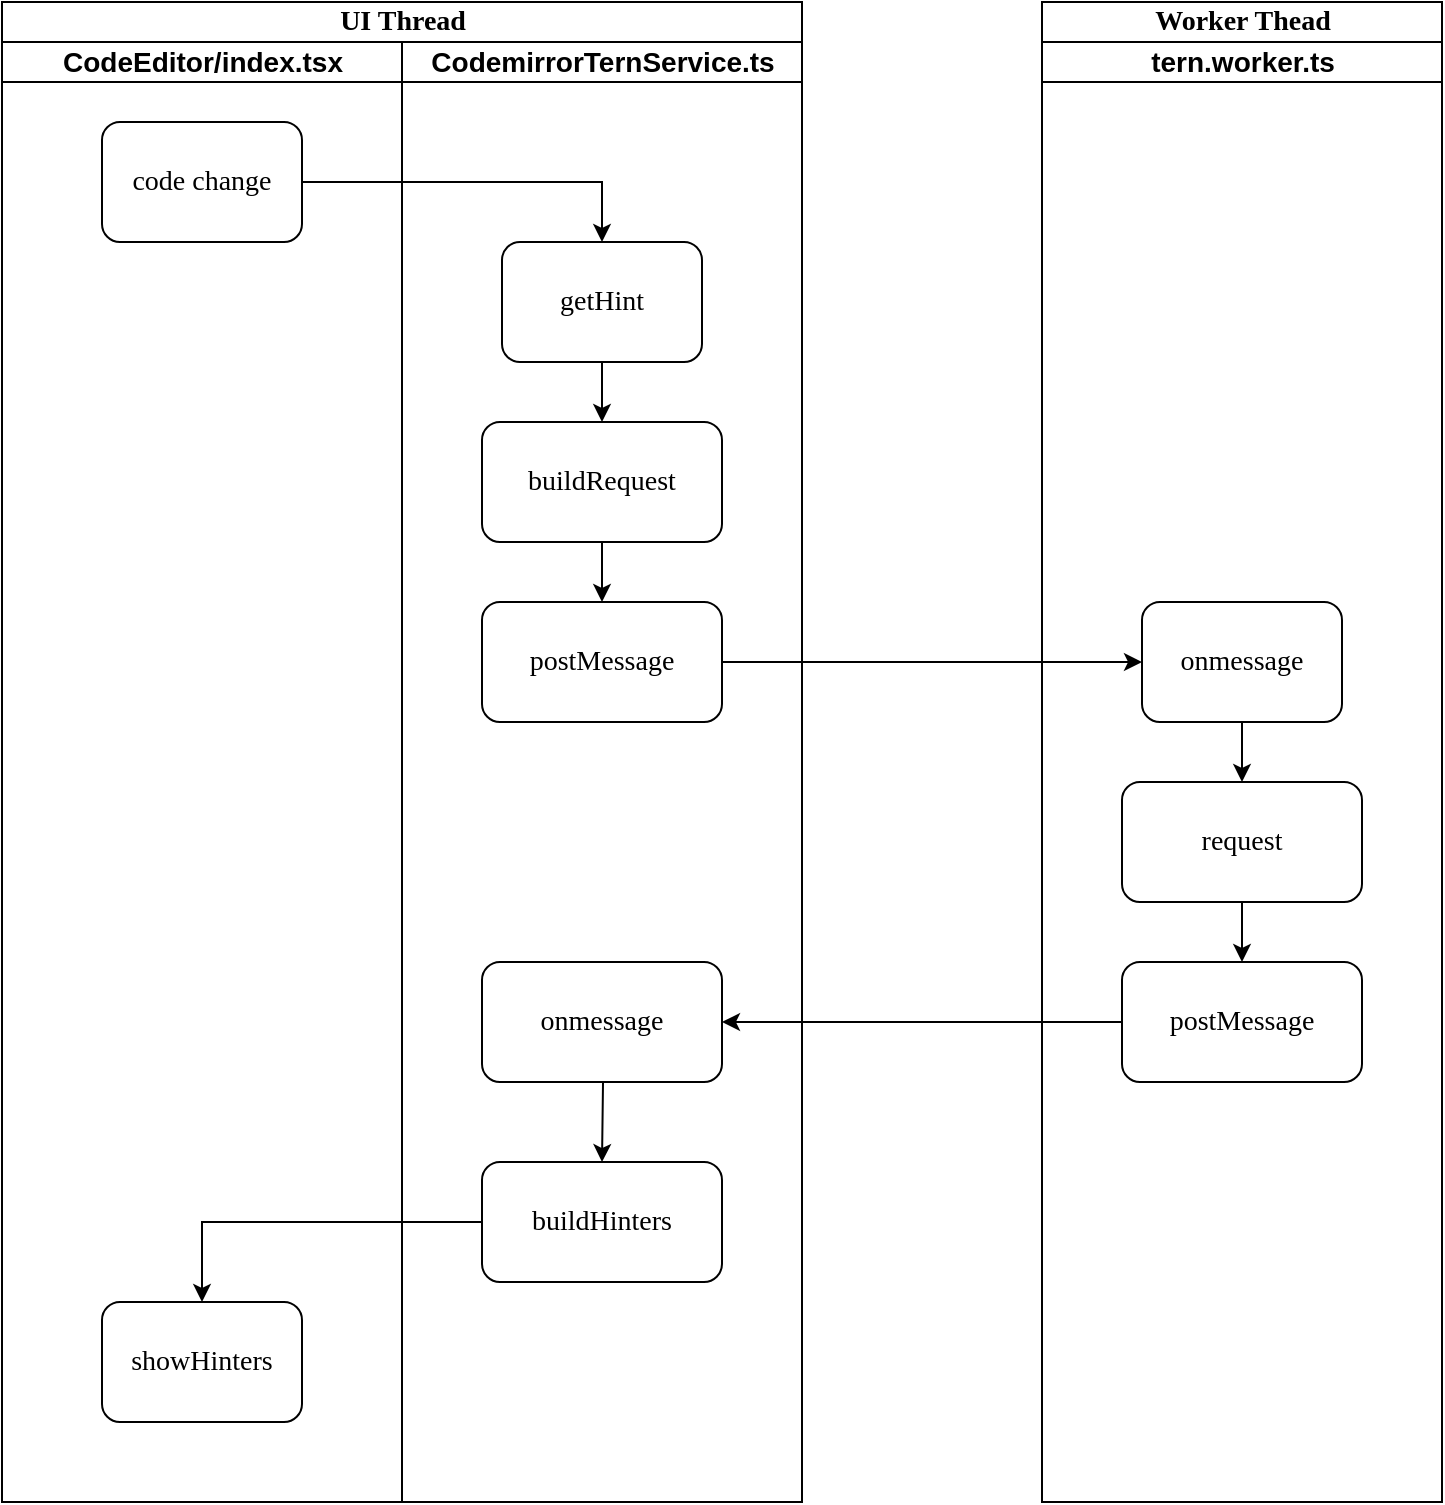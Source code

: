 <mxfile version="22.0.8" type="github">
  <diagram name="Page-1" id="74e2e168-ea6b-b213-b513-2b3c1d86103e">
    <mxGraphModel dx="2060" dy="1057" grid="0" gridSize="10" guides="1" tooltips="1" connect="1" arrows="1" fold="1" page="0" pageScale="1" pageWidth="1100" pageHeight="850" background="none" math="0" shadow="0">
      <root>
        <mxCell id="0" />
        <mxCell id="1" parent="0" />
        <mxCell id="77e6c97f196da883-1" value="UI Thread" style="swimlane;html=1;childLayout=stackLayout;startSize=20;rounded=0;shadow=0;labelBackgroundColor=none;strokeWidth=1;fontFamily=Verdana;fontSize=14;align=center;" parent="1" vertex="1">
          <mxGeometry x="70" y="40" width="400" height="750" as="geometry" />
        </mxCell>
        <mxCell id="77e6c97f196da883-2" value="CodeEditor/index.tsx" style="swimlane;html=1;startSize=20;fontSize=14;" parent="77e6c97f196da883-1" vertex="1">
          <mxGeometry y="20" width="200" height="730" as="geometry" />
        </mxCell>
        <mxCell id="77e6c97f196da883-8" value="code change" style="rounded=1;whiteSpace=wrap;html=1;shadow=0;labelBackgroundColor=none;strokeWidth=1;fontFamily=Verdana;fontSize=14;align=center;" parent="77e6c97f196da883-2" vertex="1">
          <mxGeometry x="50" y="40" width="100" height="60" as="geometry" />
        </mxCell>
        <mxCell id="77e6c97f196da883-9" value="showHinters" style="rounded=1;whiteSpace=wrap;html=1;shadow=0;labelBackgroundColor=none;strokeWidth=1;fontFamily=Verdana;fontSize=14;align=center;" parent="77e6c97f196da883-2" vertex="1">
          <mxGeometry x="50" y="630" width="100" height="60" as="geometry" />
        </mxCell>
        <mxCell id="77e6c97f196da883-3" value="CodemirrorTernService.ts" style="swimlane;html=1;startSize=20;fontSize=14;" parent="77e6c97f196da883-1" vertex="1">
          <mxGeometry x="200" y="20" width="200" height="730" as="geometry" />
        </mxCell>
        <mxCell id="NnbhlHtqW0iQ0ZALehOF-2" value="" style="edgeStyle=orthogonalEdgeStyle;rounded=0;orthogonalLoop=1;jettySize=auto;html=1;" edge="1" parent="77e6c97f196da883-3" source="77e6c97f196da883-11" target="NnbhlHtqW0iQ0ZALehOF-1">
          <mxGeometry relative="1" as="geometry" />
        </mxCell>
        <mxCell id="77e6c97f196da883-11" value="getHint" style="rounded=1;whiteSpace=wrap;html=1;shadow=0;labelBackgroundColor=none;strokeWidth=1;fontFamily=Verdana;fontSize=14;align=center;" parent="77e6c97f196da883-3" vertex="1">
          <mxGeometry x="50" y="100" width="100" height="60" as="geometry" />
        </mxCell>
        <mxCell id="NnbhlHtqW0iQ0ZALehOF-14" value="" style="edgeStyle=orthogonalEdgeStyle;rounded=0;orthogonalLoop=1;jettySize=auto;html=1;" edge="1" parent="77e6c97f196da883-3" source="NnbhlHtqW0iQ0ZALehOF-1" target="NnbhlHtqW0iQ0ZALehOF-13">
          <mxGeometry relative="1" as="geometry" />
        </mxCell>
        <mxCell id="NnbhlHtqW0iQ0ZALehOF-1" value="buildRequest" style="whiteSpace=wrap;html=1;fontSize=14;fontFamily=Verdana;rounded=1;shadow=0;labelBackgroundColor=none;strokeWidth=1;" vertex="1" parent="77e6c97f196da883-3">
          <mxGeometry x="40" y="190" width="120" height="60" as="geometry" />
        </mxCell>
        <mxCell id="NnbhlHtqW0iQ0ZALehOF-13" value="postMessage" style="whiteSpace=wrap;html=1;fontSize=14;fontFamily=Verdana;rounded=1;shadow=0;labelBackgroundColor=none;strokeWidth=1;" vertex="1" parent="77e6c97f196da883-3">
          <mxGeometry x="40" y="280" width="120" height="60" as="geometry" />
        </mxCell>
        <mxCell id="NnbhlHtqW0iQ0ZALehOF-23" value="" style="edgeStyle=orthogonalEdgeStyle;rounded=0;orthogonalLoop=1;jettySize=auto;html=1;" edge="1" parent="77e6c97f196da883-3" target="NnbhlHtqW0iQ0ZALehOF-22">
          <mxGeometry relative="1" as="geometry">
            <mxPoint x="100" y="480" as="sourcePoint" />
          </mxGeometry>
        </mxCell>
        <mxCell id="NnbhlHtqW0iQ0ZALehOF-20" value="onmessage" style="whiteSpace=wrap;html=1;fontSize=14;fontFamily=Verdana;rounded=1;shadow=0;labelBackgroundColor=none;strokeWidth=1;" vertex="1" parent="77e6c97f196da883-3">
          <mxGeometry x="40" y="460" width="120" height="60" as="geometry" />
        </mxCell>
        <mxCell id="NnbhlHtqW0iQ0ZALehOF-22" value="buildHinters" style="whiteSpace=wrap;html=1;fontSize=14;fontFamily=Verdana;rounded=1;shadow=0;labelBackgroundColor=none;strokeWidth=1;" vertex="1" parent="77e6c97f196da883-3">
          <mxGeometry x="40" y="560" width="120" height="60" as="geometry" />
        </mxCell>
        <mxCell id="NnbhlHtqW0iQ0ZALehOF-24" style="edgeStyle=orthogonalEdgeStyle;rounded=0;orthogonalLoop=1;jettySize=auto;html=1;" edge="1" parent="77e6c97f196da883-1" source="NnbhlHtqW0iQ0ZALehOF-22" target="77e6c97f196da883-9">
          <mxGeometry relative="1" as="geometry" />
        </mxCell>
        <mxCell id="NnbhlHtqW0iQ0ZALehOF-25" style="edgeStyle=orthogonalEdgeStyle;rounded=0;orthogonalLoop=1;jettySize=auto;html=1;entryX=0.5;entryY=0;entryDx=0;entryDy=0;" edge="1" parent="77e6c97f196da883-1" source="77e6c97f196da883-8" target="77e6c97f196da883-11">
          <mxGeometry relative="1" as="geometry" />
        </mxCell>
        <mxCell id="NnbhlHtqW0iQ0ZALehOF-3" value="Worker Thead" style="swimlane;html=1;childLayout=stackLayout;startSize=20;rounded=0;shadow=0;labelBackgroundColor=none;strokeWidth=1;fontFamily=Verdana;fontSize=14;align=center;" vertex="1" parent="1">
          <mxGeometry x="590" y="40" width="200" height="750" as="geometry" />
        </mxCell>
        <mxCell id="NnbhlHtqW0iQ0ZALehOF-9" value="tern.worker.ts" style="swimlane;html=1;startSize=20;fontSize=14;" vertex="1" parent="NnbhlHtqW0iQ0ZALehOF-3">
          <mxGeometry y="20" width="200" height="730" as="geometry" />
        </mxCell>
        <mxCell id="NnbhlHtqW0iQ0ZALehOF-12" value="request" style="whiteSpace=wrap;html=1;fontSize=14;fontFamily=Verdana;rounded=1;shadow=0;labelBackgroundColor=none;strokeWidth=1;" vertex="1" parent="NnbhlHtqW0iQ0ZALehOF-9">
          <mxGeometry x="40" y="370" width="120" height="60" as="geometry" />
        </mxCell>
        <mxCell id="NnbhlHtqW0iQ0ZALehOF-6" value="onmessage" style="rounded=1;whiteSpace=wrap;html=1;shadow=0;labelBackgroundColor=none;strokeWidth=1;fontFamily=Verdana;fontSize=14;align=center;" vertex="1" parent="NnbhlHtqW0iQ0ZALehOF-9">
          <mxGeometry x="50" y="280" width="100" height="60" as="geometry" />
        </mxCell>
        <mxCell id="NnbhlHtqW0iQ0ZALehOF-17" style="edgeStyle=orthogonalEdgeStyle;rounded=0;orthogonalLoop=1;jettySize=auto;html=1;" edge="1" parent="NnbhlHtqW0iQ0ZALehOF-9" source="NnbhlHtqW0iQ0ZALehOF-6" target="NnbhlHtqW0iQ0ZALehOF-12">
          <mxGeometry relative="1" as="geometry" />
        </mxCell>
        <mxCell id="NnbhlHtqW0iQ0ZALehOF-18" value="postMessage" style="whiteSpace=wrap;html=1;fontSize=14;fontFamily=Verdana;rounded=1;shadow=0;labelBackgroundColor=none;strokeWidth=1;" vertex="1" parent="NnbhlHtqW0iQ0ZALehOF-9">
          <mxGeometry x="40" y="460" width="120" height="60" as="geometry" />
        </mxCell>
        <mxCell id="NnbhlHtqW0iQ0ZALehOF-19" style="edgeStyle=orthogonalEdgeStyle;rounded=0;orthogonalLoop=1;jettySize=auto;html=1;" edge="1" parent="NnbhlHtqW0iQ0ZALehOF-9" source="NnbhlHtqW0iQ0ZALehOF-12" target="NnbhlHtqW0iQ0ZALehOF-18">
          <mxGeometry relative="1" as="geometry" />
        </mxCell>
        <mxCell id="NnbhlHtqW0iQ0ZALehOF-15" style="edgeStyle=orthogonalEdgeStyle;rounded=0;orthogonalLoop=1;jettySize=auto;html=1;" edge="1" parent="1" source="NnbhlHtqW0iQ0ZALehOF-13" target="NnbhlHtqW0iQ0ZALehOF-6">
          <mxGeometry relative="1" as="geometry" />
        </mxCell>
        <mxCell id="NnbhlHtqW0iQ0ZALehOF-21" style="edgeStyle=orthogonalEdgeStyle;rounded=0;orthogonalLoop=1;jettySize=auto;html=1;" edge="1" parent="1" source="NnbhlHtqW0iQ0ZALehOF-18" target="NnbhlHtqW0iQ0ZALehOF-20">
          <mxGeometry relative="1" as="geometry" />
        </mxCell>
      </root>
    </mxGraphModel>
  </diagram>
</mxfile>
